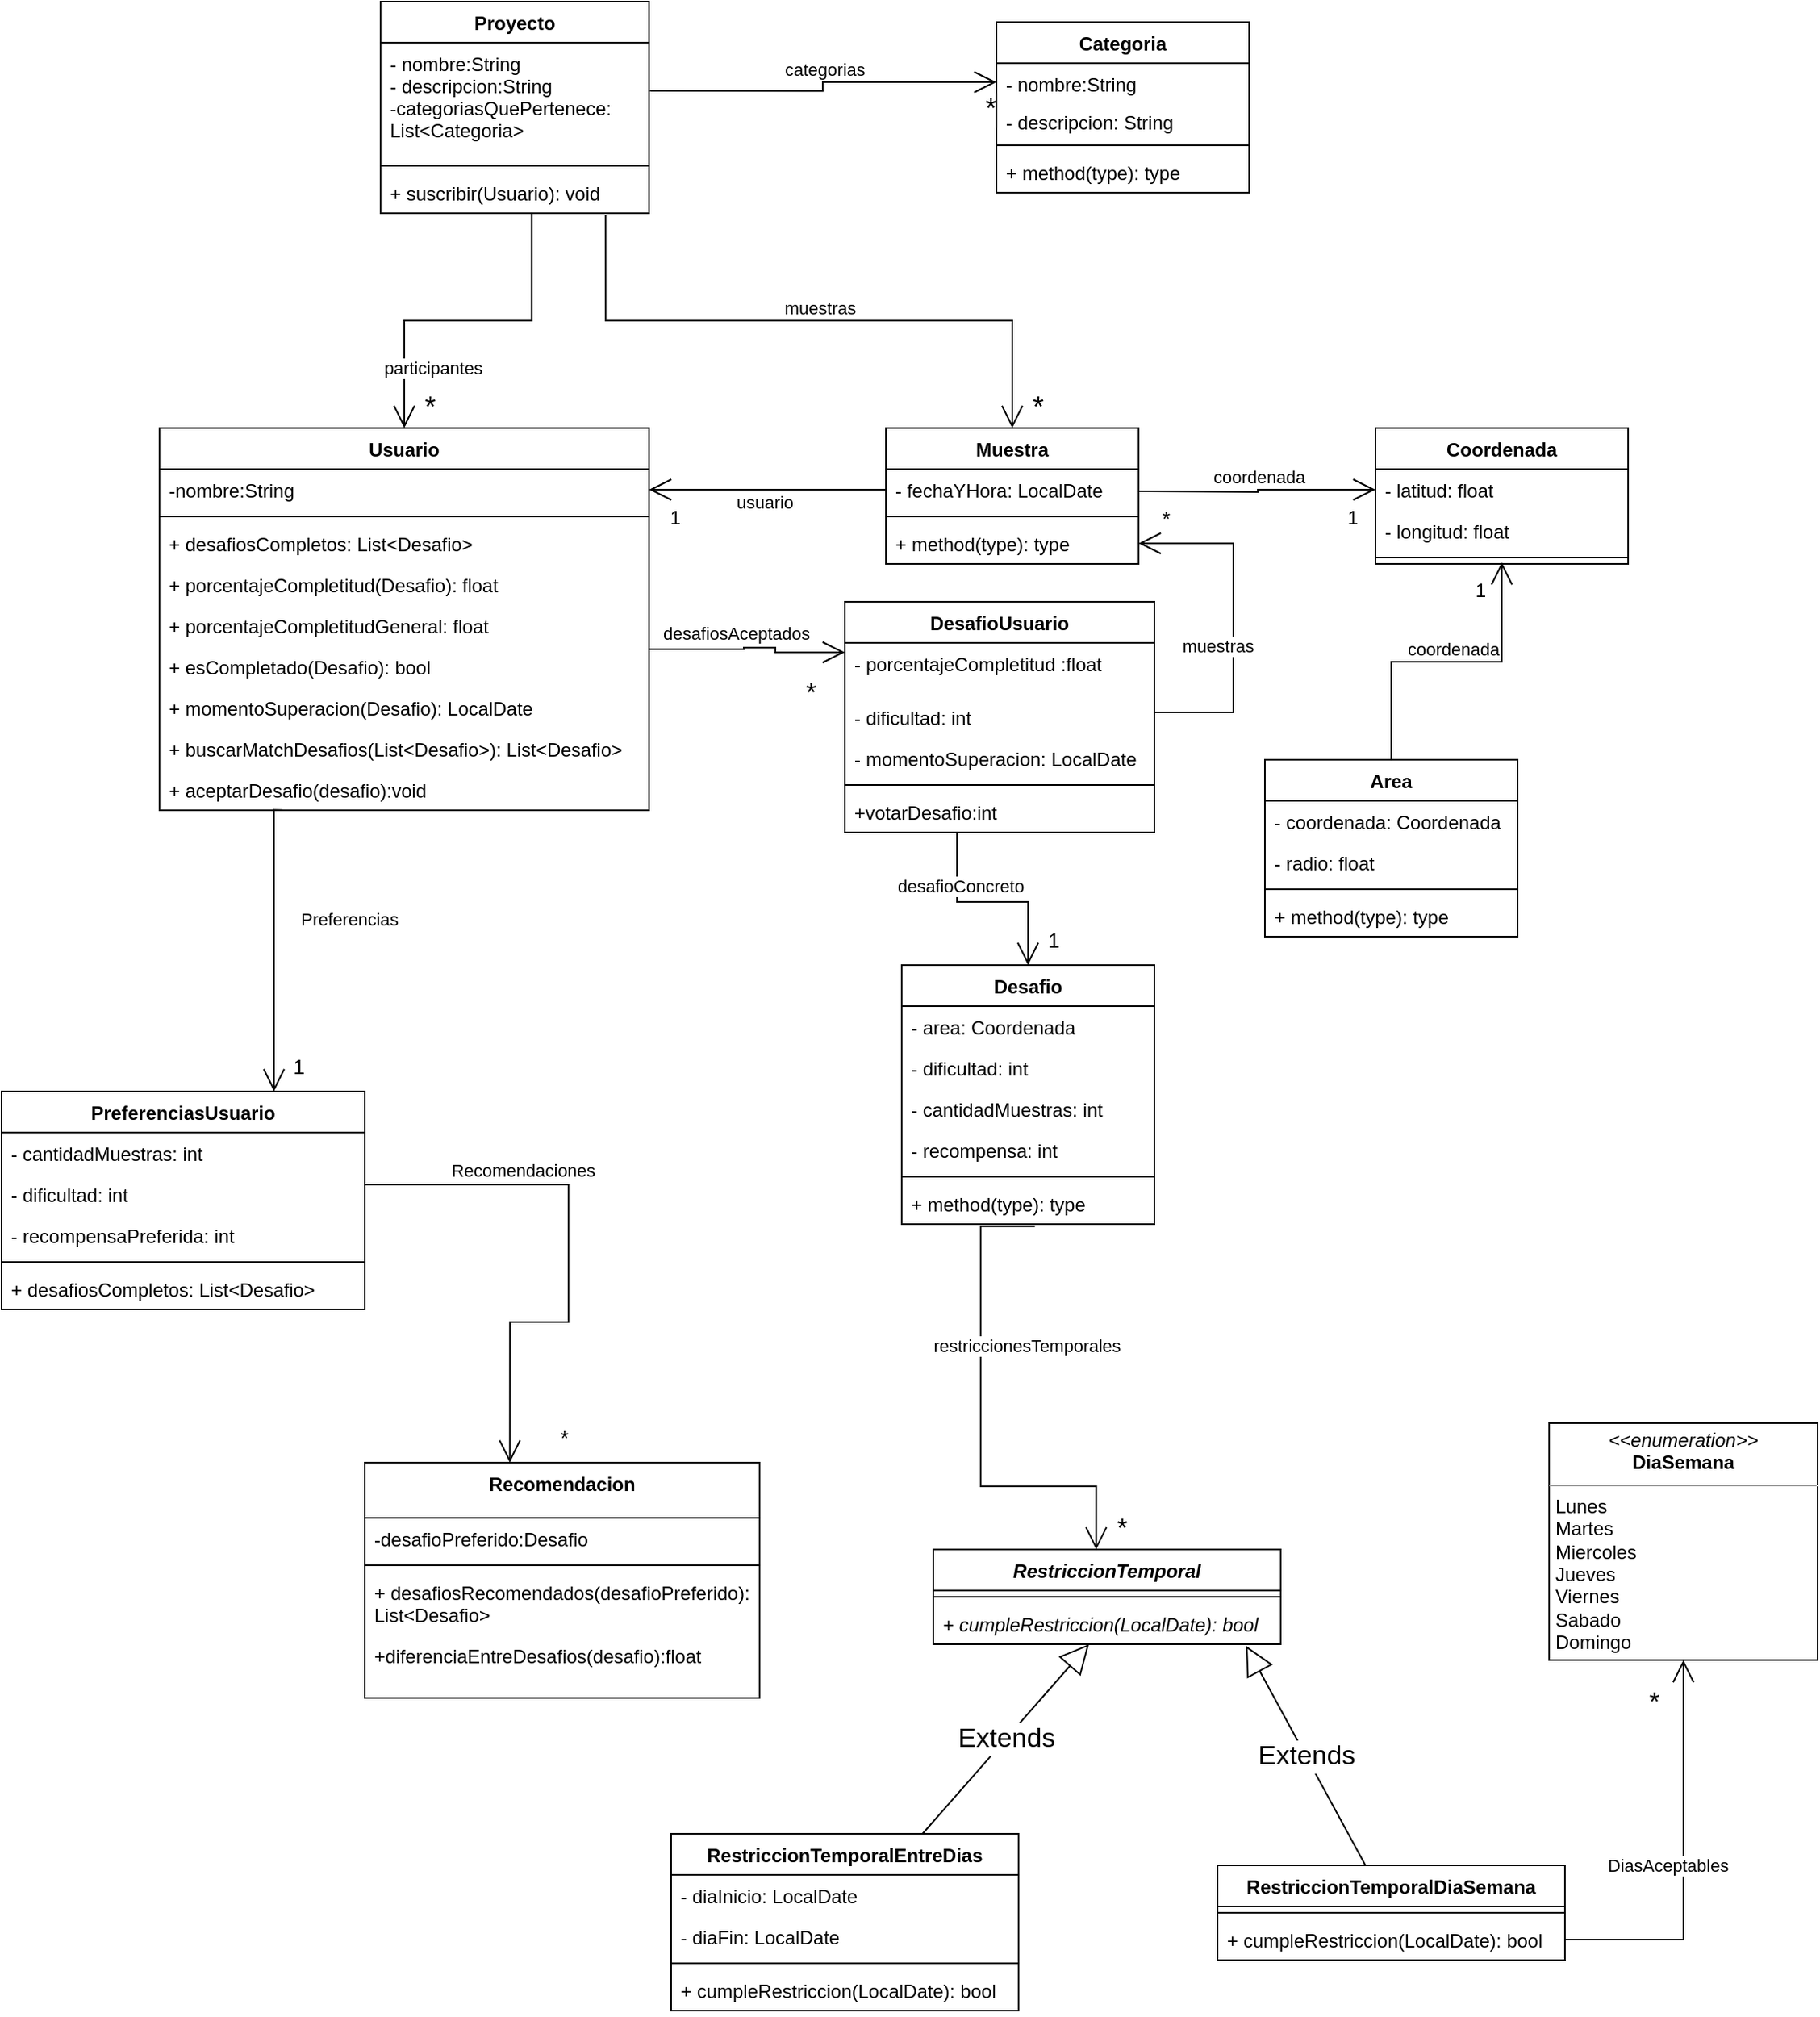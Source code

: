<mxfile version="20.2.8" type="github">
  <diagram id="C5RBs43oDa-KdzZeNtuy" name="Page-1">
    <mxGraphModel dx="1841" dy="1727" grid="1" gridSize="10" guides="1" tooltips="1" connect="1" arrows="1" fold="1" page="1" pageScale="1" pageWidth="827" pageHeight="1169" math="0" shadow="0">
      <root>
        <mxCell id="WIyWlLk6GJQsqaUBKTNV-0" />
        <mxCell id="WIyWlLk6GJQsqaUBKTNV-1" parent="WIyWlLk6GJQsqaUBKTNV-0" />
        <mxCell id="WRdXd9sB3X9mUSoovsNP-0" value="Proyecto" style="swimlane;fontStyle=1;align=center;verticalAlign=top;childLayout=stackLayout;horizontal=1;startSize=26;horizontalStack=0;resizeParent=1;resizeParentMax=0;resizeLast=0;collapsible=1;marginBottom=0;" parent="WIyWlLk6GJQsqaUBKTNV-1" vertex="1">
          <mxGeometry x="120" y="-80" width="170" height="134" as="geometry" />
        </mxCell>
        <mxCell id="WRdXd9sB3X9mUSoovsNP-1" value="- nombre:String&#xa;- descripcion:String&#xa;-categoriasQuePertenece:&#xa;List&lt;Categoria&gt;&#xa;&#xa;" style="text;strokeColor=none;fillColor=none;align=left;verticalAlign=top;spacingLeft=4;spacingRight=4;overflow=hidden;rotatable=0;points=[[0,0.5],[1,0.5]];portConstraint=eastwest;" parent="WRdXd9sB3X9mUSoovsNP-0" vertex="1">
          <mxGeometry y="26" width="170" height="74" as="geometry" />
        </mxCell>
        <mxCell id="WRdXd9sB3X9mUSoovsNP-2" value="" style="line;strokeWidth=1;fillColor=none;align=left;verticalAlign=middle;spacingTop=-1;spacingLeft=3;spacingRight=3;rotatable=0;labelPosition=right;points=[];portConstraint=eastwest;strokeColor=inherit;" parent="WRdXd9sB3X9mUSoovsNP-0" vertex="1">
          <mxGeometry y="100" width="170" height="8" as="geometry" />
        </mxCell>
        <mxCell id="WRdXd9sB3X9mUSoovsNP-3" value="+ suscribir(Usuario): void" style="text;strokeColor=none;fillColor=none;align=left;verticalAlign=top;spacingLeft=4;spacingRight=4;overflow=hidden;rotatable=0;points=[[0,0.5],[1,0.5]];portConstraint=eastwest;" parent="WRdXd9sB3X9mUSoovsNP-0" vertex="1">
          <mxGeometry y="108" width="170" height="26" as="geometry" />
        </mxCell>
        <mxCell id="axV663DeKGKB3O0kkRm1-0" value="Categoria" style="swimlane;fontStyle=1;align=center;verticalAlign=top;childLayout=stackLayout;horizontal=1;startSize=26;horizontalStack=0;resizeParent=1;resizeParentMax=0;resizeLast=0;collapsible=1;marginBottom=0;" parent="WIyWlLk6GJQsqaUBKTNV-1" vertex="1">
          <mxGeometry x="510" y="-67" width="160" height="108" as="geometry" />
        </mxCell>
        <mxCell id="axV663DeKGKB3O0kkRm1-1" value="- nombre:String" style="text;strokeColor=none;fillColor=none;align=left;verticalAlign=top;spacingLeft=4;spacingRight=4;overflow=hidden;rotatable=0;points=[[0,0.5],[1,0.5]];portConstraint=eastwest;" parent="axV663DeKGKB3O0kkRm1-0" vertex="1">
          <mxGeometry y="26" width="160" height="24" as="geometry" />
        </mxCell>
        <mxCell id="axV663DeKGKB3O0kkRm1-4" value="- descripcion: String" style="text;strokeColor=none;fillColor=none;align=left;verticalAlign=top;spacingLeft=4;spacingRight=4;overflow=hidden;rotatable=0;points=[[0,0.5],[1,0.5]];portConstraint=eastwest;" parent="axV663DeKGKB3O0kkRm1-0" vertex="1">
          <mxGeometry y="50" width="160" height="24" as="geometry" />
        </mxCell>
        <mxCell id="axV663DeKGKB3O0kkRm1-2" value="" style="line;strokeWidth=1;fillColor=none;align=left;verticalAlign=middle;spacingTop=-1;spacingLeft=3;spacingRight=3;rotatable=0;labelPosition=right;points=[];portConstraint=eastwest;strokeColor=inherit;" parent="axV663DeKGKB3O0kkRm1-0" vertex="1">
          <mxGeometry y="74" width="160" height="8" as="geometry" />
        </mxCell>
        <mxCell id="axV663DeKGKB3O0kkRm1-3" value="+ method(type): type" style="text;strokeColor=none;fillColor=none;align=left;verticalAlign=top;spacingLeft=4;spacingRight=4;overflow=hidden;rotatable=0;points=[[0,0.5],[1,0.5]];portConstraint=eastwest;" parent="axV663DeKGKB3O0kkRm1-0" vertex="1">
          <mxGeometry y="82" width="160" height="26" as="geometry" />
        </mxCell>
        <mxCell id="axV663DeKGKB3O0kkRm1-5" value="categorias" style="endArrow=open;html=1;endSize=12;startArrow=none;startSize=14;startFill=0;edgeStyle=orthogonalEdgeStyle;rounded=0;entryX=0;entryY=0.5;entryDx=0;entryDy=0;exitX=1.004;exitY=0.413;exitDx=0;exitDy=0;exitPerimeter=0;" parent="WIyWlLk6GJQsqaUBKTNV-1" target="axV663DeKGKB3O0kkRm1-1" edge="1" source="WRdXd9sB3X9mUSoovsNP-1">
          <mxGeometry x="0.031" y="8" relative="1" as="geometry">
            <mxPoint x="280" y="-29" as="sourcePoint" />
            <mxPoint x="460" y="-33.5" as="targetPoint" />
            <mxPoint as="offset" />
          </mxGeometry>
        </mxCell>
        <mxCell id="axV663DeKGKB3O0kkRm1-7" value="*" style="edgeLabel;resizable=0;html=1;align=right;verticalAlign=top;fontSize=18;" parent="axV663DeKGKB3O0kkRm1-5" connectable="0" vertex="1">
          <mxGeometry x="1" relative="1" as="geometry" />
        </mxCell>
        <mxCell id="axV663DeKGKB3O0kkRm1-8" value="Usuario" style="swimlane;fontStyle=1;align=center;verticalAlign=top;childLayout=stackLayout;horizontal=1;startSize=26;horizontalStack=0;resizeParent=1;resizeParentMax=0;resizeLast=0;collapsible=1;marginBottom=0;" parent="WIyWlLk6GJQsqaUBKTNV-1" vertex="1">
          <mxGeometry x="-20" y="190" width="310" height="242" as="geometry" />
        </mxCell>
        <mxCell id="axV663DeKGKB3O0kkRm1-12" value="-nombre:String" style="text;strokeColor=none;fillColor=none;align=left;verticalAlign=top;spacingLeft=4;spacingRight=4;overflow=hidden;rotatable=0;points=[[0,0.5],[1,0.5]];portConstraint=eastwest;" parent="axV663DeKGKB3O0kkRm1-8" vertex="1">
          <mxGeometry y="26" width="310" height="26" as="geometry" />
        </mxCell>
        <mxCell id="axV663DeKGKB3O0kkRm1-10" value="" style="line;strokeWidth=1;fillColor=none;align=left;verticalAlign=middle;spacingTop=-1;spacingLeft=3;spacingRight=3;rotatable=0;labelPosition=right;points=[];portConstraint=eastwest;strokeColor=inherit;" parent="axV663DeKGKB3O0kkRm1-8" vertex="1">
          <mxGeometry y="52" width="310" height="8" as="geometry" />
        </mxCell>
        <mxCell id="axV663DeKGKB3O0kkRm1-11" value="+ desafiosCompletos: List&lt;Desafio&gt;" style="text;strokeColor=none;fillColor=none;align=left;verticalAlign=top;spacingLeft=4;spacingRight=4;overflow=hidden;rotatable=0;points=[[0,0.5],[1,0.5]];portConstraint=eastwest;" parent="axV663DeKGKB3O0kkRm1-8" vertex="1">
          <mxGeometry y="60" width="310" height="26" as="geometry" />
        </mxCell>
        <mxCell id="axV663DeKGKB3O0kkRm1-93" value="+ porcentajeCompletitud(Desafio): float" style="text;strokeColor=none;fillColor=none;align=left;verticalAlign=top;spacingLeft=4;spacingRight=4;overflow=hidden;rotatable=0;points=[[0,0.5],[1,0.5]];portConstraint=eastwest;" parent="axV663DeKGKB3O0kkRm1-8" vertex="1">
          <mxGeometry y="86" width="310" height="26" as="geometry" />
        </mxCell>
        <mxCell id="axV663DeKGKB3O0kkRm1-94" value="+ porcentajeCompletitudGeneral: float" style="text;strokeColor=none;fillColor=none;align=left;verticalAlign=top;spacingLeft=4;spacingRight=4;overflow=hidden;rotatable=0;points=[[0,0.5],[1,0.5]];portConstraint=eastwest;" parent="axV663DeKGKB3O0kkRm1-8" vertex="1">
          <mxGeometry y="112" width="310" height="26" as="geometry" />
        </mxCell>
        <mxCell id="axV663DeKGKB3O0kkRm1-106" value="+ esCompletado(Desafio): bool" style="text;strokeColor=none;fillColor=none;align=left;verticalAlign=top;spacingLeft=4;spacingRight=4;overflow=hidden;rotatable=0;points=[[0,0.5],[1,0.5]];portConstraint=eastwest;" parent="axV663DeKGKB3O0kkRm1-8" vertex="1">
          <mxGeometry y="138" width="310" height="26" as="geometry" />
        </mxCell>
        <mxCell id="axV663DeKGKB3O0kkRm1-107" value="+ momentoSuperacion(Desafio): LocalDate&#xa;" style="text;strokeColor=none;fillColor=none;align=left;verticalAlign=top;spacingLeft=4;spacingRight=4;overflow=hidden;rotatable=0;points=[[0,0.5],[1,0.5]];portConstraint=eastwest;" parent="axV663DeKGKB3O0kkRm1-8" vertex="1">
          <mxGeometry y="164" width="310" height="26" as="geometry" />
        </mxCell>
        <mxCell id="axV663DeKGKB3O0kkRm1-108" value="+ buscarMatchDesafios(List&lt;Desafio&gt;): List&lt;Desafio&gt;" style="text;strokeColor=none;fillColor=none;align=left;verticalAlign=top;spacingLeft=4;spacingRight=4;overflow=hidden;rotatable=0;points=[[0,0.5],[1,0.5]];portConstraint=eastwest;" parent="axV663DeKGKB3O0kkRm1-8" vertex="1">
          <mxGeometry y="190" width="310" height="26" as="geometry" />
        </mxCell>
        <mxCell id="XYtnf9-ZHTyb7vXoAo8m-1" value="+ aceptarDesafio(desafio):void" style="text;strokeColor=none;fillColor=none;align=left;verticalAlign=top;spacingLeft=4;spacingRight=4;overflow=hidden;rotatable=0;points=[[0,0.5],[1,0.5]];portConstraint=eastwest;" vertex="1" parent="axV663DeKGKB3O0kkRm1-8">
          <mxGeometry y="216" width="310" height="26" as="geometry" />
        </mxCell>
        <mxCell id="axV663DeKGKB3O0kkRm1-13" value="participantes" style="endArrow=open;html=1;endSize=12;startArrow=none;startSize=14;startFill=0;edgeStyle=orthogonalEdgeStyle;rounded=0;exitX=0.563;exitY=1;exitDx=0;exitDy=0;exitPerimeter=0;" parent="WIyWlLk6GJQsqaUBKTNV-1" source="WRdXd9sB3X9mUSoovsNP-3" target="axV663DeKGKB3O0kkRm1-8" edge="1">
          <mxGeometry x="0.205" y="30" relative="1" as="geometry">
            <mxPoint x="230" y="60" as="sourcePoint" />
            <mxPoint x="460" y="60" as="targetPoint" />
            <mxPoint as="offset" />
          </mxGeometry>
        </mxCell>
        <mxCell id="axV663DeKGKB3O0kkRm1-14" value="*" style="edgeLabel;resizable=0;html=1;align=right;verticalAlign=top;fontSize=18;" parent="axV663DeKGKB3O0kkRm1-13" connectable="0" vertex="1">
          <mxGeometry x="1" relative="1" as="geometry">
            <mxPoint x="20" y="-30" as="offset" />
          </mxGeometry>
        </mxCell>
        <mxCell id="axV663DeKGKB3O0kkRm1-15" value="Muestra" style="swimlane;fontStyle=1;align=center;verticalAlign=top;childLayout=stackLayout;horizontal=1;startSize=26;horizontalStack=0;resizeParent=1;resizeParentMax=0;resizeLast=0;collapsible=1;marginBottom=0;" parent="WIyWlLk6GJQsqaUBKTNV-1" vertex="1">
          <mxGeometry x="440" y="190" width="160" height="86" as="geometry" />
        </mxCell>
        <mxCell id="axV663DeKGKB3O0kkRm1-16" value="- fechaYHora: LocalDate" style="text;strokeColor=none;fillColor=none;align=left;verticalAlign=top;spacingLeft=4;spacingRight=4;overflow=hidden;rotatable=0;points=[[0,0.5],[1,0.5]];portConstraint=eastwest;" parent="axV663DeKGKB3O0kkRm1-15" vertex="1">
          <mxGeometry y="26" width="160" height="26" as="geometry" />
        </mxCell>
        <mxCell id="axV663DeKGKB3O0kkRm1-17" value="" style="line;strokeWidth=1;fillColor=none;align=left;verticalAlign=middle;spacingTop=-1;spacingLeft=3;spacingRight=3;rotatable=0;labelPosition=right;points=[];portConstraint=eastwest;strokeColor=inherit;" parent="axV663DeKGKB3O0kkRm1-15" vertex="1">
          <mxGeometry y="52" width="160" height="8" as="geometry" />
        </mxCell>
        <mxCell id="axV663DeKGKB3O0kkRm1-18" value="+ method(type): type" style="text;strokeColor=none;fillColor=none;align=left;verticalAlign=top;spacingLeft=4;spacingRight=4;overflow=hidden;rotatable=0;points=[[0,0.5],[1,0.5]];portConstraint=eastwest;" parent="axV663DeKGKB3O0kkRm1-15" vertex="1">
          <mxGeometry y="60" width="160" height="26" as="geometry" />
        </mxCell>
        <mxCell id="axV663DeKGKB3O0kkRm1-24" value="muestras" style="endArrow=open;html=1;endSize=12;startArrow=none;startSize=14;startFill=0;edgeStyle=orthogonalEdgeStyle;rounded=0;entryX=0.5;entryY=0;entryDx=0;entryDy=0;exitX=0.838;exitY=1.038;exitDx=0;exitDy=0;exitPerimeter=0;" parent="WIyWlLk6GJQsqaUBKTNV-1" source="WRdXd9sB3X9mUSoovsNP-3" target="axV663DeKGKB3O0kkRm1-15" edge="1">
          <mxGeometry x="0.031" y="8" relative="1" as="geometry">
            <mxPoint x="290" y="90" as="sourcePoint" />
            <mxPoint x="520" y="90" as="targetPoint" />
            <mxPoint as="offset" />
          </mxGeometry>
        </mxCell>
        <mxCell id="axV663DeKGKB3O0kkRm1-25" value="*" style="edgeLabel;resizable=0;html=1;align=right;verticalAlign=top;fontSize=18;" parent="axV663DeKGKB3O0kkRm1-24" connectable="0" vertex="1">
          <mxGeometry x="1" relative="1" as="geometry">
            <mxPoint x="20" y="-30" as="offset" />
          </mxGeometry>
        </mxCell>
        <mxCell id="axV663DeKGKB3O0kkRm1-27" value="usuario" style="endArrow=open;html=1;endSize=12;startArrow=none;startSize=14;startFill=0;edgeStyle=orthogonalEdgeStyle;rounded=0;entryX=1;entryY=0.5;entryDx=0;entryDy=0;exitX=0;exitY=0.5;exitDx=0;exitDy=0;" parent="WIyWlLk6GJQsqaUBKTNV-1" source="axV663DeKGKB3O0kkRm1-16" target="axV663DeKGKB3O0kkRm1-12" edge="1">
          <mxGeometry x="0.031" y="8" relative="1" as="geometry">
            <mxPoint x="290" y="-19" as="sourcePoint" />
            <mxPoint x="520" y="-19" as="targetPoint" />
            <mxPoint as="offset" />
          </mxGeometry>
        </mxCell>
        <mxCell id="axV663DeKGKB3O0kkRm1-28" value="1" style="edgeLabel;resizable=0;html=1;align=right;verticalAlign=top;fontSize=12;" parent="axV663DeKGKB3O0kkRm1-27" connectable="0" vertex="1">
          <mxGeometry x="1" relative="1" as="geometry">
            <mxPoint x="20" y="4" as="offset" />
          </mxGeometry>
        </mxCell>
        <mxCell id="axV663DeKGKB3O0kkRm1-31" value="Coordenada" style="swimlane;fontStyle=1;align=center;verticalAlign=top;childLayout=stackLayout;horizontal=1;startSize=26;horizontalStack=0;resizeParent=1;resizeParentMax=0;resizeLast=0;collapsible=1;marginBottom=0;" parent="WIyWlLk6GJQsqaUBKTNV-1" vertex="1">
          <mxGeometry x="750" y="190" width="160" height="86" as="geometry" />
        </mxCell>
        <mxCell id="axV663DeKGKB3O0kkRm1-32" value="- latitud: float" style="text;strokeColor=none;fillColor=none;align=left;verticalAlign=top;spacingLeft=4;spacingRight=4;overflow=hidden;rotatable=0;points=[[0,0.5],[1,0.5]];portConstraint=eastwest;" parent="axV663DeKGKB3O0kkRm1-31" vertex="1">
          <mxGeometry y="26" width="160" height="26" as="geometry" />
        </mxCell>
        <mxCell id="axV663DeKGKB3O0kkRm1-33" value="- longitud: float" style="text;strokeColor=none;fillColor=none;align=left;verticalAlign=top;spacingLeft=4;spacingRight=4;overflow=hidden;rotatable=0;points=[[0,0.5],[1,0.5]];portConstraint=eastwest;" parent="axV663DeKGKB3O0kkRm1-31" vertex="1">
          <mxGeometry y="52" width="160" height="26" as="geometry" />
        </mxCell>
        <mxCell id="axV663DeKGKB3O0kkRm1-34" value="" style="line;strokeWidth=1;fillColor=none;align=left;verticalAlign=middle;spacingTop=-1;spacingLeft=3;spacingRight=3;rotatable=0;labelPosition=right;points=[];portConstraint=eastwest;strokeColor=inherit;" parent="axV663DeKGKB3O0kkRm1-31" vertex="1">
          <mxGeometry y="78" width="160" height="8" as="geometry" />
        </mxCell>
        <mxCell id="axV663DeKGKB3O0kkRm1-37" value="coordenada" style="endArrow=open;html=1;endSize=12;startArrow=none;startSize=14;startFill=0;edgeStyle=orthogonalEdgeStyle;rounded=0;entryX=0;entryY=0.5;entryDx=0;entryDy=0;" parent="WIyWlLk6GJQsqaUBKTNV-1" target="axV663DeKGKB3O0kkRm1-32" edge="1">
          <mxGeometry x="0.031" y="8" relative="1" as="geometry">
            <mxPoint x="600" y="230" as="sourcePoint" />
            <mxPoint x="300" y="239" as="targetPoint" />
            <mxPoint as="offset" />
          </mxGeometry>
        </mxCell>
        <mxCell id="axV663DeKGKB3O0kkRm1-38" value="1" style="edgeLabel;resizable=0;html=1;align=right;verticalAlign=top;fontSize=12;" parent="axV663DeKGKB3O0kkRm1-37" connectable="0" vertex="1">
          <mxGeometry x="1" relative="1" as="geometry">
            <mxPoint x="-10" y="4" as="offset" />
          </mxGeometry>
        </mxCell>
        <mxCell id="axV663DeKGKB3O0kkRm1-40" value="Desafio" style="swimlane;fontStyle=1;align=center;verticalAlign=top;childLayout=stackLayout;horizontal=1;startSize=26;horizontalStack=0;resizeParent=1;resizeParentMax=0;resizeLast=0;collapsible=1;marginBottom=0;" parent="WIyWlLk6GJQsqaUBKTNV-1" vertex="1">
          <mxGeometry x="450" y="530" width="160" height="164" as="geometry" />
        </mxCell>
        <mxCell id="axV663DeKGKB3O0kkRm1-41" value="- area: Coordenada" style="text;strokeColor=none;fillColor=none;align=left;verticalAlign=top;spacingLeft=4;spacingRight=4;overflow=hidden;rotatable=0;points=[[0,0.5],[1,0.5]];portConstraint=eastwest;" parent="axV663DeKGKB3O0kkRm1-40" vertex="1">
          <mxGeometry y="26" width="160" height="26" as="geometry" />
        </mxCell>
        <mxCell id="axV663DeKGKB3O0kkRm1-73" value="- dificultad: int" style="text;strokeColor=none;fillColor=none;align=left;verticalAlign=top;spacingLeft=4;spacingRight=4;overflow=hidden;rotatable=0;points=[[0,0.5],[1,0.5]];portConstraint=eastwest;" parent="axV663DeKGKB3O0kkRm1-40" vertex="1">
          <mxGeometry y="52" width="160" height="26" as="geometry" />
        </mxCell>
        <mxCell id="axV663DeKGKB3O0kkRm1-74" value="- cantidadMuestras: int" style="text;strokeColor=none;fillColor=none;align=left;verticalAlign=top;spacingLeft=4;spacingRight=4;overflow=hidden;rotatable=0;points=[[0,0.5],[1,0.5]];portConstraint=eastwest;" parent="axV663DeKGKB3O0kkRm1-40" vertex="1">
          <mxGeometry y="78" width="160" height="26" as="geometry" />
        </mxCell>
        <mxCell id="axV663DeKGKB3O0kkRm1-75" value="- recompensa: int" style="text;strokeColor=none;fillColor=none;align=left;verticalAlign=top;spacingLeft=4;spacingRight=4;overflow=hidden;rotatable=0;points=[[0,0.5],[1,0.5]];portConstraint=eastwest;" parent="axV663DeKGKB3O0kkRm1-40" vertex="1">
          <mxGeometry y="104" width="160" height="26" as="geometry" />
        </mxCell>
        <mxCell id="axV663DeKGKB3O0kkRm1-42" value="" style="line;strokeWidth=1;fillColor=none;align=left;verticalAlign=middle;spacingTop=-1;spacingLeft=3;spacingRight=3;rotatable=0;labelPosition=right;points=[];portConstraint=eastwest;strokeColor=inherit;" parent="axV663DeKGKB3O0kkRm1-40" vertex="1">
          <mxGeometry y="130" width="160" height="8" as="geometry" />
        </mxCell>
        <mxCell id="axV663DeKGKB3O0kkRm1-43" value="+ method(type): type" style="text;strokeColor=none;fillColor=none;align=left;verticalAlign=top;spacingLeft=4;spacingRight=4;overflow=hidden;rotatable=0;points=[[0,0.5],[1,0.5]];portConstraint=eastwest;" parent="axV663DeKGKB3O0kkRm1-40" vertex="1">
          <mxGeometry y="138" width="160" height="26" as="geometry" />
        </mxCell>
        <mxCell id="axV663DeKGKB3O0kkRm1-44" value="Area" style="swimlane;fontStyle=1;align=center;verticalAlign=top;childLayout=stackLayout;horizontal=1;startSize=26;horizontalStack=0;resizeParent=1;resizeParentMax=0;resizeLast=0;collapsible=1;marginBottom=0;" parent="WIyWlLk6GJQsqaUBKTNV-1" vertex="1">
          <mxGeometry x="680" y="400" width="160" height="112" as="geometry" />
        </mxCell>
        <mxCell id="axV663DeKGKB3O0kkRm1-45" value="- coordenada: Coordenada" style="text;strokeColor=none;fillColor=none;align=left;verticalAlign=top;spacingLeft=4;spacingRight=4;overflow=hidden;rotatable=0;points=[[0,0.5],[1,0.5]];portConstraint=eastwest;" parent="axV663DeKGKB3O0kkRm1-44" vertex="1">
          <mxGeometry y="26" width="160" height="26" as="geometry" />
        </mxCell>
        <mxCell id="axV663DeKGKB3O0kkRm1-48" value="- radio: float" style="text;strokeColor=none;fillColor=none;align=left;verticalAlign=top;spacingLeft=4;spacingRight=4;overflow=hidden;rotatable=0;points=[[0,0.5],[1,0.5]];portConstraint=eastwest;" parent="axV663DeKGKB3O0kkRm1-44" vertex="1">
          <mxGeometry y="52" width="160" height="26" as="geometry" />
        </mxCell>
        <mxCell id="axV663DeKGKB3O0kkRm1-46" value="" style="line;strokeWidth=1;fillColor=none;align=left;verticalAlign=middle;spacingTop=-1;spacingLeft=3;spacingRight=3;rotatable=0;labelPosition=right;points=[];portConstraint=eastwest;strokeColor=inherit;" parent="axV663DeKGKB3O0kkRm1-44" vertex="1">
          <mxGeometry y="78" width="160" height="8" as="geometry" />
        </mxCell>
        <mxCell id="axV663DeKGKB3O0kkRm1-47" value="+ method(type): type" style="text;strokeColor=none;fillColor=none;align=left;verticalAlign=top;spacingLeft=4;spacingRight=4;overflow=hidden;rotatable=0;points=[[0,0.5],[1,0.5]];portConstraint=eastwest;" parent="axV663DeKGKB3O0kkRm1-44" vertex="1">
          <mxGeometry y="86" width="160" height="26" as="geometry" />
        </mxCell>
        <mxCell id="axV663DeKGKB3O0kkRm1-49" value="coordenada" style="endArrow=open;html=1;endSize=12;startArrow=none;startSize=14;startFill=0;edgeStyle=orthogonalEdgeStyle;rounded=0;exitX=0.5;exitY=0;exitDx=0;exitDy=0;entryX=0.5;entryY=0.875;entryDx=0;entryDy=0;entryPerimeter=0;" parent="WIyWlLk6GJQsqaUBKTNV-1" source="axV663DeKGKB3O0kkRm1-44" target="axV663DeKGKB3O0kkRm1-34" edge="1">
          <mxGeometry x="0.031" y="8" relative="1" as="geometry">
            <mxPoint x="610" y="240" as="sourcePoint" />
            <mxPoint x="820" y="280" as="targetPoint" />
            <mxPoint as="offset" />
          </mxGeometry>
        </mxCell>
        <mxCell id="axV663DeKGKB3O0kkRm1-50" value="1" style="edgeLabel;resizable=0;html=1;align=right;verticalAlign=top;fontSize=12;" parent="axV663DeKGKB3O0kkRm1-49" connectable="0" vertex="1">
          <mxGeometry x="1" relative="1" as="geometry">
            <mxPoint x="-10" y="4" as="offset" />
          </mxGeometry>
        </mxCell>
        <mxCell id="axV663DeKGKB3O0kkRm1-51" value="RestriccionTemporal" style="swimlane;fontStyle=3;align=center;verticalAlign=top;childLayout=stackLayout;horizontal=1;startSize=26;horizontalStack=0;resizeParent=1;resizeParentMax=0;resizeLast=0;collapsible=1;marginBottom=0;" parent="WIyWlLk6GJQsqaUBKTNV-1" vertex="1">
          <mxGeometry x="470" y="900" width="220" height="60" as="geometry" />
        </mxCell>
        <mxCell id="axV663DeKGKB3O0kkRm1-53" value="" style="line;strokeWidth=1;fillColor=none;align=left;verticalAlign=middle;spacingTop=-1;spacingLeft=3;spacingRight=3;rotatable=0;labelPosition=right;points=[];portConstraint=eastwest;strokeColor=inherit;" parent="axV663DeKGKB3O0kkRm1-51" vertex="1">
          <mxGeometry y="26" width="220" height="8" as="geometry" />
        </mxCell>
        <mxCell id="axV663DeKGKB3O0kkRm1-54" value="+ cumpleRestriccion(LocalDate): bool" style="text;strokeColor=none;fillColor=none;align=left;verticalAlign=top;spacingLeft=4;spacingRight=4;overflow=hidden;rotatable=0;points=[[0,0.5],[1,0.5]];portConstraint=eastwest;fontStyle=2" parent="axV663DeKGKB3O0kkRm1-51" vertex="1">
          <mxGeometry y="34" width="220" height="26" as="geometry" />
        </mxCell>
        <mxCell id="axV663DeKGKB3O0kkRm1-55" value="restriccionesTemporales" style="endArrow=open;html=1;endSize=12;startArrow=none;startSize=14;startFill=0;edgeStyle=orthogonalEdgeStyle;rounded=0;exitX=0.527;exitY=1.052;exitDx=0;exitDy=0;exitPerimeter=0;entryX=0.469;entryY=0.001;entryDx=0;entryDy=0;entryPerimeter=0;" parent="WIyWlLk6GJQsqaUBKTNV-1" source="axV663DeKGKB3O0kkRm1-43" target="axV663DeKGKB3O0kkRm1-51" edge="1">
          <mxGeometry x="-0.297" y="29" relative="1" as="geometry">
            <mxPoint x="450" y="239" as="sourcePoint" />
            <mxPoint x="570" y="850" as="targetPoint" />
            <mxPoint as="offset" />
            <Array as="points">
              <mxPoint x="500" y="695" />
              <mxPoint x="500" y="860" />
              <mxPoint x="573" y="860" />
            </Array>
          </mxGeometry>
        </mxCell>
        <mxCell id="axV663DeKGKB3O0kkRm1-56" value="*" style="edgeLabel;resizable=0;html=1;align=right;verticalAlign=top;fontSize=17;" parent="axV663DeKGKB3O0kkRm1-55" connectable="0" vertex="1">
          <mxGeometry x="1" relative="1" as="geometry">
            <mxPoint x="20" y="-30" as="offset" />
          </mxGeometry>
        </mxCell>
        <mxCell id="axV663DeKGKB3O0kkRm1-57" value="RestriccionTemporalEntreDias" style="swimlane;fontStyle=1;align=center;verticalAlign=top;childLayout=stackLayout;horizontal=1;startSize=26;horizontalStack=0;resizeParent=1;resizeParentMax=0;resizeLast=0;collapsible=1;marginBottom=0;" parent="WIyWlLk6GJQsqaUBKTNV-1" vertex="1">
          <mxGeometry x="304" y="1080" width="220" height="112" as="geometry" />
        </mxCell>
        <mxCell id="axV663DeKGKB3O0kkRm1-64" value="- diaInicio: LocalDate" style="text;strokeColor=none;fillColor=none;align=left;verticalAlign=top;spacingLeft=4;spacingRight=4;overflow=hidden;rotatable=0;points=[[0,0.5],[1,0.5]];portConstraint=eastwest;" parent="axV663DeKGKB3O0kkRm1-57" vertex="1">
          <mxGeometry y="26" width="220" height="26" as="geometry" />
        </mxCell>
        <mxCell id="axV663DeKGKB3O0kkRm1-67" value="- diaFin: LocalDate" style="text;strokeColor=none;fillColor=none;align=left;verticalAlign=top;spacingLeft=4;spacingRight=4;overflow=hidden;rotatable=0;points=[[0,0.5],[1,0.5]];portConstraint=eastwest;" parent="axV663DeKGKB3O0kkRm1-57" vertex="1">
          <mxGeometry y="52" width="220" height="26" as="geometry" />
        </mxCell>
        <mxCell id="axV663DeKGKB3O0kkRm1-58" value="" style="line;strokeWidth=1;fillColor=none;align=left;verticalAlign=middle;spacingTop=-1;spacingLeft=3;spacingRight=3;rotatable=0;labelPosition=right;points=[];portConstraint=eastwest;strokeColor=inherit;" parent="axV663DeKGKB3O0kkRm1-57" vertex="1">
          <mxGeometry y="78" width="220" height="8" as="geometry" />
        </mxCell>
        <mxCell id="axV663DeKGKB3O0kkRm1-59" value="+ cumpleRestriccion(LocalDate): bool" style="text;strokeColor=none;fillColor=none;align=left;verticalAlign=top;spacingLeft=4;spacingRight=4;overflow=hidden;rotatable=0;points=[[0,0.5],[1,0.5]];portConstraint=eastwest;" parent="axV663DeKGKB3O0kkRm1-57" vertex="1">
          <mxGeometry y="86" width="220" height="26" as="geometry" />
        </mxCell>
        <mxCell id="axV663DeKGKB3O0kkRm1-65" value="Extends" style="endArrow=block;endSize=16;endFill=0;html=1;rounded=0;fontSize=17;" parent="WIyWlLk6GJQsqaUBKTNV-1" source="axV663DeKGKB3O0kkRm1-57" target="axV663DeKGKB3O0kkRm1-54" edge="1">
          <mxGeometry width="160" relative="1" as="geometry">
            <mxPoint x="290" y="720" as="sourcePoint" />
            <mxPoint x="470" y="760" as="targetPoint" />
          </mxGeometry>
        </mxCell>
        <mxCell id="axV663DeKGKB3O0kkRm1-78" value="&lt;p style=&quot;margin:0px;margin-top:4px;text-align:center;&quot;&gt;&lt;i&gt;&amp;lt;&amp;lt;enumeration&amp;gt;&amp;gt;&lt;/i&gt;&lt;br&gt;&lt;b&gt;DiaSemana&lt;/b&gt;&lt;/p&gt;&lt;hr size=&quot;1&quot;&gt;&lt;p style=&quot;margin:0px;margin-left:4px;&quot;&gt;Lunes&lt;/p&gt;&lt;p style=&quot;margin:0px;margin-left:4px;&quot;&gt;Martes&lt;/p&gt;&lt;p style=&quot;margin:0px;margin-left:4px;&quot;&gt;Miercoles&lt;/p&gt;&lt;p style=&quot;margin:0px;margin-left:4px;&quot;&gt;Jueves&lt;/p&gt;&lt;p style=&quot;margin:0px;margin-left:4px;&quot;&gt;Viernes&lt;/p&gt;&lt;p style=&quot;margin:0px;margin-left:4px;&quot;&gt;Sabado&lt;/p&gt;&lt;p style=&quot;margin:0px;margin-left:4px;&quot;&gt;Domingo&lt;/p&gt;&lt;hr size=&quot;1&quot;&gt;&lt;p style=&quot;margin:0px;margin-left:4px;&quot;&gt;+ method1(Type): Type&lt;br&gt;+ method2(Type, Type): Type&lt;/p&gt;" style="verticalAlign=top;align=left;overflow=fill;fontSize=12;fontFamily=Helvetica;html=1;" parent="WIyWlLk6GJQsqaUBKTNV-1" vertex="1">
          <mxGeometry x="860" y="820" width="170" height="150" as="geometry" />
        </mxCell>
        <mxCell id="axV663DeKGKB3O0kkRm1-81" value="RestriccionTemporalDiaSemana" style="swimlane;fontStyle=1;align=center;verticalAlign=top;childLayout=stackLayout;horizontal=1;startSize=26;horizontalStack=0;resizeParent=1;resizeParentMax=0;resizeLast=0;collapsible=1;marginBottom=0;" parent="WIyWlLk6GJQsqaUBKTNV-1" vertex="1">
          <mxGeometry x="650" y="1100" width="220" height="60" as="geometry" />
        </mxCell>
        <mxCell id="axV663DeKGKB3O0kkRm1-84" value="" style="line;strokeWidth=1;fillColor=none;align=left;verticalAlign=middle;spacingTop=-1;spacingLeft=3;spacingRight=3;rotatable=0;labelPosition=right;points=[];portConstraint=eastwest;strokeColor=inherit;" parent="axV663DeKGKB3O0kkRm1-81" vertex="1">
          <mxGeometry y="26" width="220" height="8" as="geometry" />
        </mxCell>
        <mxCell id="axV663DeKGKB3O0kkRm1-85" value="+ cumpleRestriccion(LocalDate): bool" style="text;strokeColor=none;fillColor=none;align=left;verticalAlign=top;spacingLeft=4;spacingRight=4;overflow=hidden;rotatable=0;points=[[0,0.5],[1,0.5]];portConstraint=eastwest;" parent="axV663DeKGKB3O0kkRm1-81" vertex="1">
          <mxGeometry y="34" width="220" height="26" as="geometry" />
        </mxCell>
        <mxCell id="axV663DeKGKB3O0kkRm1-86" value="Extends" style="endArrow=block;endSize=16;endFill=0;html=1;rounded=0;fontSize=17;entryX=0.9;entryY=1.038;entryDx=0;entryDy=0;entryPerimeter=0;" parent="WIyWlLk6GJQsqaUBKTNV-1" source="axV663DeKGKB3O0kkRm1-81" target="axV663DeKGKB3O0kkRm1-54" edge="1">
          <mxGeometry width="160" relative="1" as="geometry">
            <mxPoint x="276" y="750" as="sourcePoint" />
            <mxPoint x="310.286" y="630" as="targetPoint" />
          </mxGeometry>
        </mxCell>
        <mxCell id="axV663DeKGKB3O0kkRm1-87" value="DiasAceptables" style="endArrow=open;html=1;endSize=12;startArrow=none;startSize=14;startFill=0;edgeStyle=orthogonalEdgeStyle;rounded=0;" parent="WIyWlLk6GJQsqaUBKTNV-1" source="axV663DeKGKB3O0kkRm1-85" target="axV663DeKGKB3O0kkRm1-78" edge="1">
          <mxGeometry x="-0.03" y="10" relative="1" as="geometry">
            <mxPoint x="600" y="780" as="sourcePoint" />
            <mxPoint x="720" y="770" as="targetPoint" />
            <mxPoint as="offset" />
          </mxGeometry>
        </mxCell>
        <mxCell id="axV663DeKGKB3O0kkRm1-88" value="*" style="edgeLabel;resizable=0;html=1;align=right;verticalAlign=top;fontSize=17;" parent="axV663DeKGKB3O0kkRm1-87" connectable="0" vertex="1">
          <mxGeometry x="1" relative="1" as="geometry">
            <mxPoint x="-15" y="10" as="offset" />
          </mxGeometry>
        </mxCell>
        <mxCell id="axV663DeKGKB3O0kkRm1-96" value="PreferenciasUsuario" style="swimlane;fontStyle=1;align=center;verticalAlign=top;childLayout=stackLayout;horizontal=1;startSize=26;horizontalStack=0;resizeParent=1;resizeParentMax=0;resizeLast=0;collapsible=1;marginBottom=0;" parent="WIyWlLk6GJQsqaUBKTNV-1" vertex="1">
          <mxGeometry x="-120" y="610" width="230" height="138" as="geometry" />
        </mxCell>
        <mxCell id="axV663DeKGKB3O0kkRm1-97" value="- cantidadMuestras: int" style="text;strokeColor=none;fillColor=none;align=left;verticalAlign=top;spacingLeft=4;spacingRight=4;overflow=hidden;rotatable=0;points=[[0,0.5],[1,0.5]];portConstraint=eastwest;" parent="axV663DeKGKB3O0kkRm1-96" vertex="1">
          <mxGeometry y="26" width="230" height="26" as="geometry" />
        </mxCell>
        <mxCell id="axV663DeKGKB3O0kkRm1-102" value="- dificultad: int" style="text;strokeColor=none;fillColor=none;align=left;verticalAlign=top;spacingLeft=4;spacingRight=4;overflow=hidden;rotatable=0;points=[[0,0.5],[1,0.5]];portConstraint=eastwest;" parent="axV663DeKGKB3O0kkRm1-96" vertex="1">
          <mxGeometry y="52" width="230" height="26" as="geometry" />
        </mxCell>
        <mxCell id="axV663DeKGKB3O0kkRm1-103" value="- recompensaPreferida: int" style="text;strokeColor=none;fillColor=none;align=left;verticalAlign=top;spacingLeft=4;spacingRight=4;overflow=hidden;rotatable=0;points=[[0,0.5],[1,0.5]];portConstraint=eastwest;" parent="axV663DeKGKB3O0kkRm1-96" vertex="1">
          <mxGeometry y="78" width="230" height="26" as="geometry" />
        </mxCell>
        <mxCell id="axV663DeKGKB3O0kkRm1-98" value="" style="line;strokeWidth=1;fillColor=none;align=left;verticalAlign=middle;spacingTop=-1;spacingLeft=3;spacingRight=3;rotatable=0;labelPosition=right;points=[];portConstraint=eastwest;strokeColor=inherit;" parent="axV663DeKGKB3O0kkRm1-96" vertex="1">
          <mxGeometry y="104" width="230" height="8" as="geometry" />
        </mxCell>
        <mxCell id="axV663DeKGKB3O0kkRm1-99" value="+ desafiosCompletos: List&lt;Desafio&gt;" style="text;strokeColor=none;fillColor=none;align=left;verticalAlign=top;spacingLeft=4;spacingRight=4;overflow=hidden;rotatable=0;points=[[0,0.5],[1,0.5]];portConstraint=eastwest;" parent="axV663DeKGKB3O0kkRm1-96" vertex="1">
          <mxGeometry y="112" width="230" height="26" as="geometry" />
        </mxCell>
        <mxCell id="axV663DeKGKB3O0kkRm1-104" value="desafiosAceptados" style="endArrow=open;html=1;endSize=12;startArrow=none;startSize=14;startFill=0;edgeStyle=orthogonalEdgeStyle;rounded=0;" parent="WIyWlLk6GJQsqaUBKTNV-1" target="axV663DeKGKB3O0kkRm1-109" edge="1">
          <mxGeometry x="-0.148" y="10" relative="1" as="geometry">
            <mxPoint x="290" y="330" as="sourcePoint" />
            <mxPoint x="370" y="380" as="targetPoint" />
            <mxPoint as="offset" />
            <Array as="points">
              <mxPoint x="350" y="330" />
              <mxPoint x="350" y="329" />
              <mxPoint x="370" y="329" />
              <mxPoint x="370" y="332" />
            </Array>
          </mxGeometry>
        </mxCell>
        <mxCell id="axV663DeKGKB3O0kkRm1-105" value="*" style="edgeLabel;resizable=0;html=1;align=right;verticalAlign=top;fontSize=17;" parent="axV663DeKGKB3O0kkRm1-104" connectable="0" vertex="1">
          <mxGeometry x="1" relative="1" as="geometry">
            <mxPoint x="-18" y="9" as="offset" />
          </mxGeometry>
        </mxCell>
        <mxCell id="axV663DeKGKB3O0kkRm1-109" value="DesafioUsuario" style="swimlane;fontStyle=1;align=center;verticalAlign=top;childLayout=stackLayout;horizontal=1;startSize=26;horizontalStack=0;resizeParent=1;resizeParentMax=0;resizeLast=0;collapsible=1;marginBottom=0;" parent="WIyWlLk6GJQsqaUBKTNV-1" vertex="1">
          <mxGeometry x="414" y="300" width="196" height="146" as="geometry" />
        </mxCell>
        <mxCell id="axV663DeKGKB3O0kkRm1-110" value="- porcentajeCompletitud :float" style="text;strokeColor=none;fillColor=none;align=left;verticalAlign=top;spacingLeft=4;spacingRight=4;overflow=hidden;rotatable=0;points=[[0,0.5],[1,0.5]];portConstraint=eastwest;" parent="axV663DeKGKB3O0kkRm1-109" vertex="1">
          <mxGeometry y="26" width="196" height="34" as="geometry" />
        </mxCell>
        <mxCell id="axV663DeKGKB3O0kkRm1-111" value="- dificultad: int" style="text;strokeColor=none;fillColor=none;align=left;verticalAlign=top;spacingLeft=4;spacingRight=4;overflow=hidden;rotatable=0;points=[[0,0.5],[1,0.5]];portConstraint=eastwest;" parent="axV663DeKGKB3O0kkRm1-109" vertex="1">
          <mxGeometry y="60" width="196" height="26" as="geometry" />
        </mxCell>
        <mxCell id="axV663DeKGKB3O0kkRm1-126" value="- momentoSuperacion: LocalDate" style="text;strokeColor=none;fillColor=none;align=left;verticalAlign=top;spacingLeft=4;spacingRight=4;overflow=hidden;rotatable=0;points=[[0,0.5],[1,0.5]];portConstraint=eastwest;" parent="axV663DeKGKB3O0kkRm1-109" vertex="1">
          <mxGeometry y="86" width="196" height="26" as="geometry" />
        </mxCell>
        <mxCell id="axV663DeKGKB3O0kkRm1-114" value="" style="line;strokeWidth=1;fillColor=none;align=left;verticalAlign=middle;spacingTop=-1;spacingLeft=3;spacingRight=3;rotatable=0;labelPosition=right;points=[];portConstraint=eastwest;strokeColor=inherit;" parent="axV663DeKGKB3O0kkRm1-109" vertex="1">
          <mxGeometry y="112" width="196" height="8" as="geometry" />
        </mxCell>
        <mxCell id="axV663DeKGKB3O0kkRm1-115" value="+votarDesafio:int" style="text;strokeColor=none;fillColor=none;align=left;verticalAlign=top;spacingLeft=4;spacingRight=4;overflow=hidden;rotatable=0;points=[[0,0.5],[1,0.5]];portConstraint=eastwest;" parent="axV663DeKGKB3O0kkRm1-109" vertex="1">
          <mxGeometry y="120" width="196" height="26" as="geometry" />
        </mxCell>
        <mxCell id="axV663DeKGKB3O0kkRm1-118" value="desafioConcreto" style="endArrow=open;html=1;endSize=12;startArrow=none;startSize=14;startFill=0;edgeStyle=orthogonalEdgeStyle;rounded=0;exitX=0.444;exitY=1;exitDx=0;exitDy=0;exitPerimeter=0;" parent="WIyWlLk6GJQsqaUBKTNV-1" source="axV663DeKGKB3O0kkRm1-115" target="axV663DeKGKB3O0kkRm1-40" edge="1">
          <mxGeometry x="-0.148" y="10" relative="1" as="geometry">
            <mxPoint x="300" y="340" as="sourcePoint" />
            <mxPoint x="424" y="340" as="targetPoint" />
            <mxPoint as="offset" />
            <Array as="points">
              <mxPoint x="485" y="490" />
              <mxPoint x="530" y="490" />
            </Array>
          </mxGeometry>
        </mxCell>
        <mxCell id="axV663DeKGKB3O0kkRm1-119" value="1" style="edgeLabel;resizable=0;html=1;align=right;verticalAlign=top;fontSize=13;" parent="axV663DeKGKB3O0kkRm1-118" connectable="0" vertex="1">
          <mxGeometry x="1" relative="1" as="geometry">
            <mxPoint x="20" y="-30" as="offset" />
          </mxGeometry>
        </mxCell>
        <mxCell id="axV663DeKGKB3O0kkRm1-121" value="muestras" style="endArrow=open;html=1;endSize=12;startArrow=none;startSize=14;startFill=0;edgeStyle=orthogonalEdgeStyle;rounded=0;" parent="WIyWlLk6GJQsqaUBKTNV-1" source="axV663DeKGKB3O0kkRm1-111" target="axV663DeKGKB3O0kkRm1-18" edge="1">
          <mxGeometry x="-0.148" y="10" relative="1" as="geometry">
            <mxPoint x="495.04" y="422" as="sourcePoint" />
            <mxPoint x="610" y="420" as="targetPoint" />
            <mxPoint as="offset" />
            <Array as="points">
              <mxPoint x="660" y="370" />
              <mxPoint x="660" y="263" />
            </Array>
          </mxGeometry>
        </mxCell>
        <mxCell id="axV663DeKGKB3O0kkRm1-122" value="*" style="edgeLabel;resizable=0;html=1;align=right;verticalAlign=top;fontSize=13;" parent="axV663DeKGKB3O0kkRm1-121" connectable="0" vertex="1">
          <mxGeometry x="1" relative="1" as="geometry">
            <mxPoint x="20" y="-30" as="offset" />
          </mxGeometry>
        </mxCell>
        <mxCell id="axV663DeKGKB3O0kkRm1-124" value="Preferencias" style="endArrow=open;html=1;endSize=12;startArrow=none;startSize=14;startFill=0;edgeStyle=orthogonalEdgeStyle;rounded=0;entryX=0.75;entryY=0;entryDx=0;entryDy=0;exitX=0.251;exitY=0.993;exitDx=0;exitDy=0;exitPerimeter=0;" parent="WIyWlLk6GJQsqaUBKTNV-1" target="axV663DeKGKB3O0kkRm1-96" edge="1" source="XYtnf9-ZHTyb7vXoAo8m-1">
          <mxGeometry x="-0.199" y="47" relative="1" as="geometry">
            <mxPoint x="70" y="434" as="sourcePoint" />
            <mxPoint x="30" y="532" as="targetPoint" />
            <mxPoint y="1" as="offset" />
            <Array as="points">
              <mxPoint x="53" y="432" />
            </Array>
          </mxGeometry>
        </mxCell>
        <mxCell id="axV663DeKGKB3O0kkRm1-125" value="1" style="edgeLabel;resizable=0;html=1;align=right;verticalAlign=top;fontSize=13;" parent="axV663DeKGKB3O0kkRm1-124" connectable="0" vertex="1">
          <mxGeometry x="1" relative="1" as="geometry">
            <mxPoint x="20" y="-30" as="offset" />
          </mxGeometry>
        </mxCell>
        <mxCell id="XYtnf9-ZHTyb7vXoAo8m-3" value="Recomendacion" style="swimlane;fontStyle=1;align=center;verticalAlign=top;childLayout=stackLayout;horizontal=1;startSize=35;horizontalStack=0;resizeParent=1;resizeParentMax=0;resizeLast=0;collapsible=1;marginBottom=0;" vertex="1" parent="WIyWlLk6GJQsqaUBKTNV-1">
          <mxGeometry x="110" y="845" width="250" height="149" as="geometry">
            <mxRectangle x="110" y="845" width="130" height="30" as="alternateBounds" />
          </mxGeometry>
        </mxCell>
        <mxCell id="XYtnf9-ZHTyb7vXoAo8m-4" value="-desafioPreferido:Desafio" style="text;strokeColor=none;fillColor=none;align=left;verticalAlign=top;spacingLeft=4;spacingRight=4;overflow=hidden;rotatable=0;points=[[0,0.5],[1,0.5]];portConstraint=eastwest;" vertex="1" parent="XYtnf9-ZHTyb7vXoAo8m-3">
          <mxGeometry y="35" width="250" height="26" as="geometry" />
        </mxCell>
        <mxCell id="XYtnf9-ZHTyb7vXoAo8m-5" value="" style="line;strokeWidth=1;fillColor=none;align=left;verticalAlign=middle;spacingTop=-1;spacingLeft=3;spacingRight=3;rotatable=0;labelPosition=right;points=[];portConstraint=eastwest;strokeColor=inherit;" vertex="1" parent="XYtnf9-ZHTyb7vXoAo8m-3">
          <mxGeometry y="61" width="250" height="8" as="geometry" />
        </mxCell>
        <mxCell id="XYtnf9-ZHTyb7vXoAo8m-6" value="+ desafiosRecomendados(desafioPreferido):&#xa;List&lt;Desafio&gt;&#xa;" style="text;strokeColor=none;fillColor=none;align=left;verticalAlign=top;spacingLeft=4;spacingRight=4;overflow=hidden;rotatable=0;points=[[0,0.5],[1,0.5]];portConstraint=eastwest;" vertex="1" parent="XYtnf9-ZHTyb7vXoAo8m-3">
          <mxGeometry y="69" width="250" height="40" as="geometry" />
        </mxCell>
        <mxCell id="XYtnf9-ZHTyb7vXoAo8m-21" value="+diferenciaEntreDesafios(desafio):float" style="text;strokeColor=none;fillColor=none;align=left;verticalAlign=top;spacingLeft=4;spacingRight=4;overflow=hidden;rotatable=0;points=[[0,0.5],[1,0.5]];portConstraint=eastwest;" vertex="1" parent="XYtnf9-ZHTyb7vXoAo8m-3">
          <mxGeometry y="109" width="250" height="40" as="geometry" />
        </mxCell>
        <mxCell id="XYtnf9-ZHTyb7vXoAo8m-16" value="" style="endArrow=open;html=1;endSize=12;startArrow=none;startSize=14;startFill=0;edgeStyle=orthogonalEdgeStyle;rounded=0;entryX=0.75;entryY=0;entryDx=0;entryDy=0;exitX=1;exitY=0.5;exitDx=0;exitDy=0;" edge="1" parent="WIyWlLk6GJQsqaUBKTNV-1" source="axV663DeKGKB3O0kkRm1-102">
          <mxGeometry x="-0.297" y="29" relative="1" as="geometry">
            <mxPoint x="200.03" y="671.524" as="sourcePoint" />
            <mxPoint x="201.85" y="845" as="targetPoint" />
            <mxPoint as="offset" />
            <Array as="points">
              <mxPoint x="110" y="669" />
              <mxPoint x="239" y="669" />
              <mxPoint x="239" y="756" />
              <mxPoint x="202" y="756" />
            </Array>
          </mxGeometry>
        </mxCell>
        <mxCell id="XYtnf9-ZHTyb7vXoAo8m-17" value="*" style="edgeLabel;resizable=0;html=1;align=right;verticalAlign=top;fontSize=13;" connectable="0" vertex="1" parent="XYtnf9-ZHTyb7vXoAo8m-16">
          <mxGeometry x="1" relative="1" as="geometry">
            <mxPoint x="38" y="-30" as="offset" />
          </mxGeometry>
        </mxCell>
        <mxCell id="XYtnf9-ZHTyb7vXoAo8m-18" value="Recomendaciones" style="edgeLabel;html=1;align=center;verticalAlign=middle;resizable=0;points=[];" vertex="1" connectable="0" parent="XYtnf9-ZHTyb7vXoAo8m-16">
          <mxGeometry x="-0.475" y="2" relative="1" as="geometry">
            <mxPoint x="14" y="-7" as="offset" />
          </mxGeometry>
        </mxCell>
      </root>
    </mxGraphModel>
  </diagram>
</mxfile>
